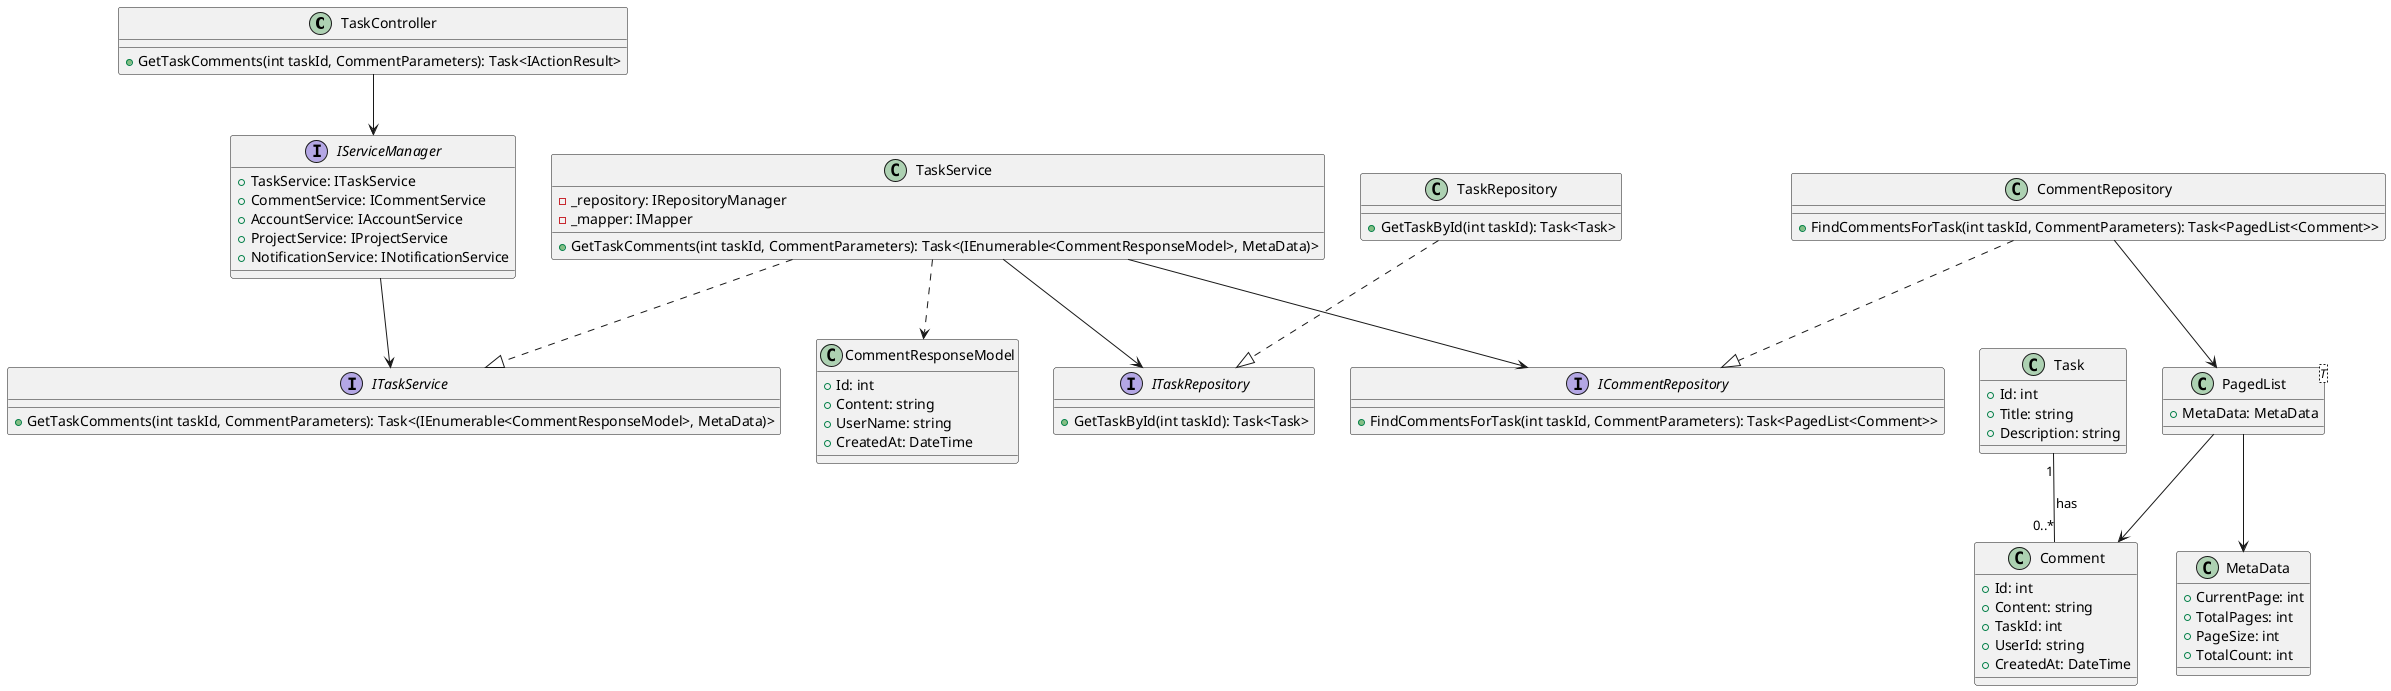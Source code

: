 @startuml
class TaskController {
  +GetTaskComments(int taskId, CommentParameters): Task<IActionResult>
}


interface IServiceManager {
  +TaskService: ITaskService
  +CommentService: ICommentService
  +AccountService: IAccountService
  +ProjectService: IProjectService
  +NotificationService: INotificationService
}

interface ITaskService {
  +GetTaskComments(int taskId, CommentParameters): Task<(IEnumerable<CommentResponseModel>, MetaData)>
}

class TaskService {
  -_repository: IRepositoryManager
  -_mapper: IMapper
  +GetTaskComments(int taskId, CommentParameters): Task<(IEnumerable<CommentResponseModel>, MetaData)>
}

interface ITaskRepository {
  +GetTaskById(int taskId): Task<Task>
}

class TaskRepository {
  +GetTaskById(int taskId): Task<Task>
}

interface ICommentRepository {
  +FindCommentsForTask(int taskId, CommentParameters): Task<PagedList<Comment>>
}

class CommentRepository {
  +FindCommentsForTask(int taskId, CommentParameters): Task<PagedList<Comment>>
}

class PagedList<T> {
  +MetaData: MetaData
}

class Task {
  +Id: int
  +Title: string
  +Description: string
}

class Comment {
  +Id: int
  +Content: string
  +TaskId: int
  +UserId: string
  +CreatedAt: DateTime
}

class MetaData {
  +CurrentPage: int
  +TotalPages: int
  +PageSize: int
  +TotalCount: int
}

class CommentResponseModel {
  +Id: int
  +Content: string
  +UserName: string
  +CreatedAt: DateTime
}

TaskController --> IServiceManager
IServiceManager --> ITaskService
TaskService ..|> ITaskService
TaskService --> ITaskRepository
TaskService --> ICommentRepository
TaskRepository ..|> ITaskRepository
CommentRepository ..|> ICommentRepository
CommentRepository --> PagedList
PagedList --> Comment
PagedList --> MetaData
TaskService ..> CommentResponseModel
Task "1" -- "0..*" Comment : has

@enduml